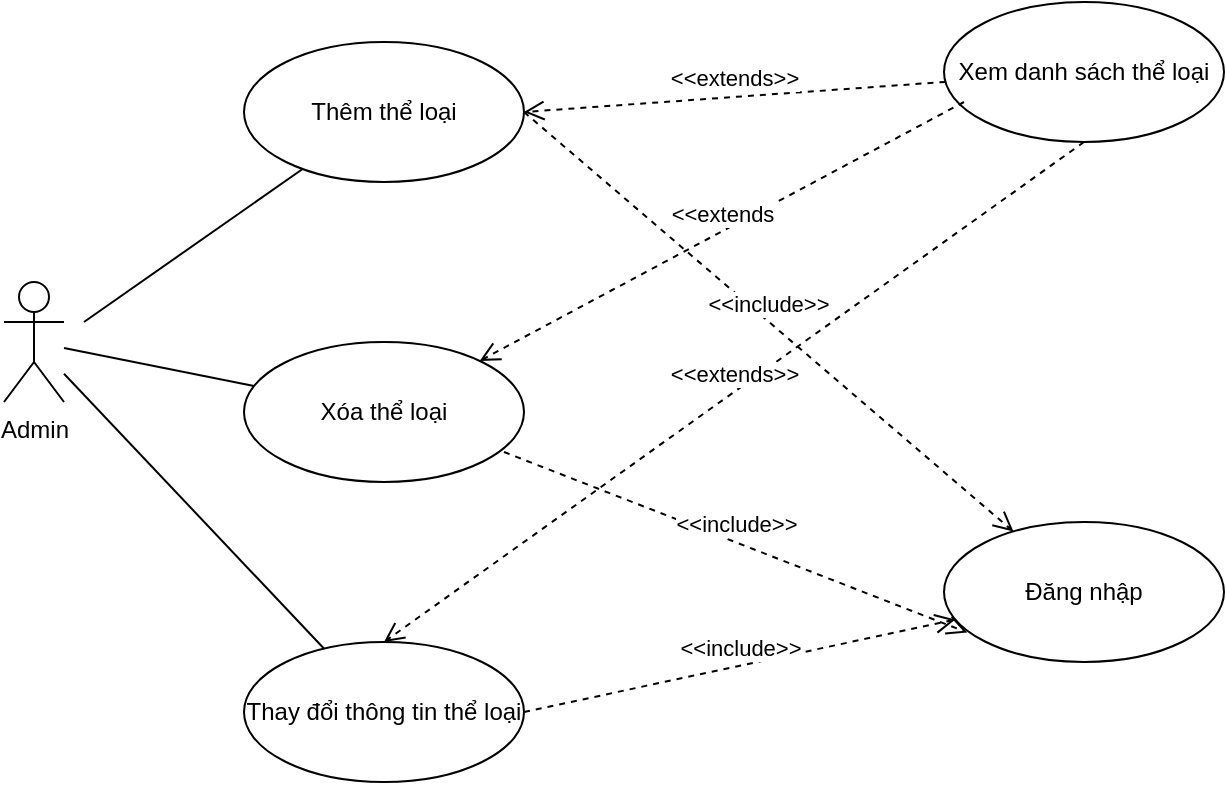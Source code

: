 <mxfile version="12.3.0" type="device" pages="1"><diagram id="Hr-Ept4HPzyVx1a-ZNj1" name="Page-1"><mxGraphModel dx="1264" dy="617" grid="1" gridSize="10" guides="1" tooltips="1" connect="1" arrows="1" fold="1" page="1" pageScale="1" pageWidth="850" pageHeight="1100" math="0" shadow="0"><root><mxCell id="0"/><mxCell id="1" parent="0"/><mxCell id="KmKwTIn8o4_a-xmLW69m-2" value="Admin" style="shape=umlActor;verticalLabelPosition=bottom;labelBackgroundColor=#ffffff;verticalAlign=top;html=1;outlineConnect=0;" parent="1" vertex="1"><mxGeometry x="40" y="170" width="30" height="60" as="geometry"/></mxCell><mxCell id="KmKwTIn8o4_a-xmLW69m-6" value="Thêm thể loại" style="ellipse;whiteSpace=wrap;html=1;" parent="1" vertex="1"><mxGeometry x="160" y="50" width="140" height="70" as="geometry"/></mxCell><mxCell id="KmKwTIn8o4_a-xmLW69m-7" value="Xóa thể loại" style="ellipse;whiteSpace=wrap;html=1;" parent="1" vertex="1"><mxGeometry x="160" y="200" width="140" height="70" as="geometry"/></mxCell><mxCell id="KmKwTIn8o4_a-xmLW69m-8" value="Thay đổi thông tin thể loại" style="ellipse;whiteSpace=wrap;html=1;" parent="1" vertex="1"><mxGeometry x="160" y="350" width="140" height="70" as="geometry"/></mxCell><mxCell id="KmKwTIn8o4_a-xmLW69m-9" value="Đăng nhập" style="ellipse;whiteSpace=wrap;html=1;" parent="1" vertex="1"><mxGeometry x="510" y="290" width="140" height="70" as="geometry"/></mxCell><mxCell id="XFmAaZTQHZ1DkkKWqIkF-1" value="Xem danh sách thể loại" style="ellipse;whiteSpace=wrap;html=1;" vertex="1" parent="1"><mxGeometry x="510" y="30" width="140" height="70" as="geometry"/></mxCell><mxCell id="KmKwTIn8o4_a-xmLW69m-10" value="" style="endArrow=none;html=1;" parent="1" target="KmKwTIn8o4_a-xmLW69m-6" edge="1"><mxGeometry width="50" height="50" relative="1" as="geometry"><mxPoint x="80" y="190" as="sourcePoint"/><mxPoint x="140" y="140" as="targetPoint"/></mxGeometry></mxCell><mxCell id="KmKwTIn8o4_a-xmLW69m-11" value="" style="endArrow=none;html=1;" parent="1" source="KmKwTIn8o4_a-xmLW69m-2" target="KmKwTIn8o4_a-xmLW69m-7" edge="1"><mxGeometry width="50" height="50" relative="1" as="geometry"><mxPoint x="150" y="260" as="sourcePoint"/><mxPoint x="150" y="235" as="targetPoint"/></mxGeometry></mxCell><mxCell id="KmKwTIn8o4_a-xmLW69m-12" value="" style="endArrow=none;html=1;" parent="1" source="KmKwTIn8o4_a-xmLW69m-2" target="KmKwTIn8o4_a-xmLW69m-8" edge="1"><mxGeometry width="50" height="50" relative="1" as="geometry"><mxPoint x="110" y="310" as="sourcePoint"/><mxPoint x="110" y="235" as="targetPoint"/></mxGeometry></mxCell><mxCell id="KmKwTIn8o4_a-xmLW69m-14" value="&amp;lt;&amp;lt;include&amp;gt;&amp;gt;" style="html=1;verticalAlign=bottom;endArrow=open;dashed=1;endSize=8;" parent="1" target="KmKwTIn8o4_a-xmLW69m-9" edge="1"><mxGeometry relative="1" as="geometry"><mxPoint x="300" y="85" as="sourcePoint"/><mxPoint x="380" y="195" as="targetPoint"/></mxGeometry></mxCell><mxCell id="KmKwTIn8o4_a-xmLW69m-15" value="&amp;lt;&amp;lt;include&amp;gt;&amp;gt;" style="html=1;verticalAlign=bottom;endArrow=open;dashed=1;endSize=8;entryX=0.083;entryY=0.789;entryDx=0;entryDy=0;entryPerimeter=0;" parent="1" target="KmKwTIn8o4_a-xmLW69m-9" edge="1"><mxGeometry relative="1" as="geometry"><mxPoint x="290" y="255" as="sourcePoint"/><mxPoint x="400" y="145" as="targetPoint"/></mxGeometry></mxCell><mxCell id="KmKwTIn8o4_a-xmLW69m-16" value="&amp;lt;&amp;lt;include&amp;gt;&amp;gt;" style="html=1;verticalAlign=bottom;endArrow=open;dashed=1;endSize=8;" parent="1" target="KmKwTIn8o4_a-xmLW69m-9" edge="1"><mxGeometry relative="1" as="geometry"><mxPoint x="300" y="385" as="sourcePoint"/><mxPoint x="510" y="255" as="targetPoint"/></mxGeometry></mxCell><mxCell id="XFmAaZTQHZ1DkkKWqIkF-3" value="&amp;lt;&amp;lt;extends&amp;gt;&amp;gt;" style="html=1;verticalAlign=bottom;endArrow=open;dashed=1;endSize=8;entryX=1;entryY=0.5;entryDx=0;entryDy=0;" edge="1" parent="1" source="XFmAaZTQHZ1DkkKWqIkF-1" target="KmKwTIn8o4_a-xmLW69m-6"><mxGeometry relative="1" as="geometry"><mxPoint x="510" y="50" as="sourcePoint"/><mxPoint x="430" y="50" as="targetPoint"/></mxGeometry></mxCell><mxCell id="XFmAaZTQHZ1DkkKWqIkF-4" value="&amp;lt;&amp;lt;extends" style="html=1;verticalAlign=bottom;endArrow=open;dashed=1;endSize=8;" edge="1" parent="1" target="KmKwTIn8o4_a-xmLW69m-7"><mxGeometry relative="1" as="geometry"><mxPoint x="520" y="80" as="sourcePoint"/><mxPoint x="440" y="80" as="targetPoint"/></mxGeometry></mxCell><mxCell id="XFmAaZTQHZ1DkkKWqIkF-5" value="&amp;lt;&amp;lt;extends&amp;gt;&amp;gt;" style="html=1;verticalAlign=bottom;endArrow=open;dashed=1;endSize=8;entryX=0.5;entryY=0;entryDx=0;entryDy=0;" edge="1" parent="1" target="KmKwTIn8o4_a-xmLW69m-8"><mxGeometry relative="1" as="geometry"><mxPoint x="580" y="100" as="sourcePoint"/><mxPoint x="500" y="100" as="targetPoint"/></mxGeometry></mxCell></root></mxGraphModel></diagram></mxfile>